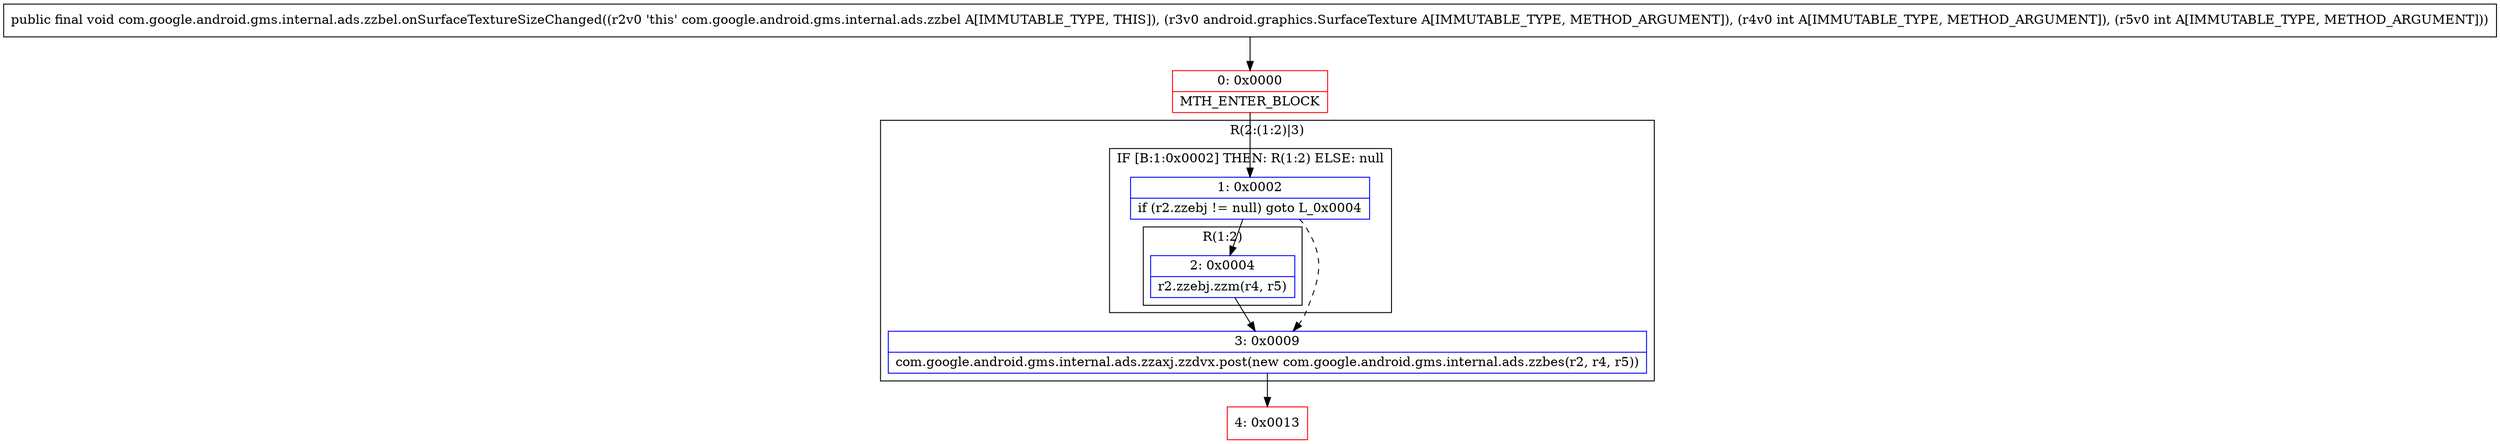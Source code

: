 digraph "CFG forcom.google.android.gms.internal.ads.zzbel.onSurfaceTextureSizeChanged(Landroid\/graphics\/SurfaceTexture;II)V" {
subgraph cluster_Region_179203539 {
label = "R(2:(1:2)|3)";
node [shape=record,color=blue];
subgraph cluster_IfRegion_1134607297 {
label = "IF [B:1:0x0002] THEN: R(1:2) ELSE: null";
node [shape=record,color=blue];
Node_1 [shape=record,label="{1\:\ 0x0002|if (r2.zzebj != null) goto L_0x0004\l}"];
subgraph cluster_Region_1794316225 {
label = "R(1:2)";
node [shape=record,color=blue];
Node_2 [shape=record,label="{2\:\ 0x0004|r2.zzebj.zzm(r4, r5)\l}"];
}
}
Node_3 [shape=record,label="{3\:\ 0x0009|com.google.android.gms.internal.ads.zzaxj.zzdvx.post(new com.google.android.gms.internal.ads.zzbes(r2, r4, r5))\l}"];
}
Node_0 [shape=record,color=red,label="{0\:\ 0x0000|MTH_ENTER_BLOCK\l}"];
Node_4 [shape=record,color=red,label="{4\:\ 0x0013}"];
MethodNode[shape=record,label="{public final void com.google.android.gms.internal.ads.zzbel.onSurfaceTextureSizeChanged((r2v0 'this' com.google.android.gms.internal.ads.zzbel A[IMMUTABLE_TYPE, THIS]), (r3v0 android.graphics.SurfaceTexture A[IMMUTABLE_TYPE, METHOD_ARGUMENT]), (r4v0 int A[IMMUTABLE_TYPE, METHOD_ARGUMENT]), (r5v0 int A[IMMUTABLE_TYPE, METHOD_ARGUMENT])) }"];
MethodNode -> Node_0;
Node_1 -> Node_2;
Node_1 -> Node_3[style=dashed];
Node_2 -> Node_3;
Node_3 -> Node_4;
Node_0 -> Node_1;
}

